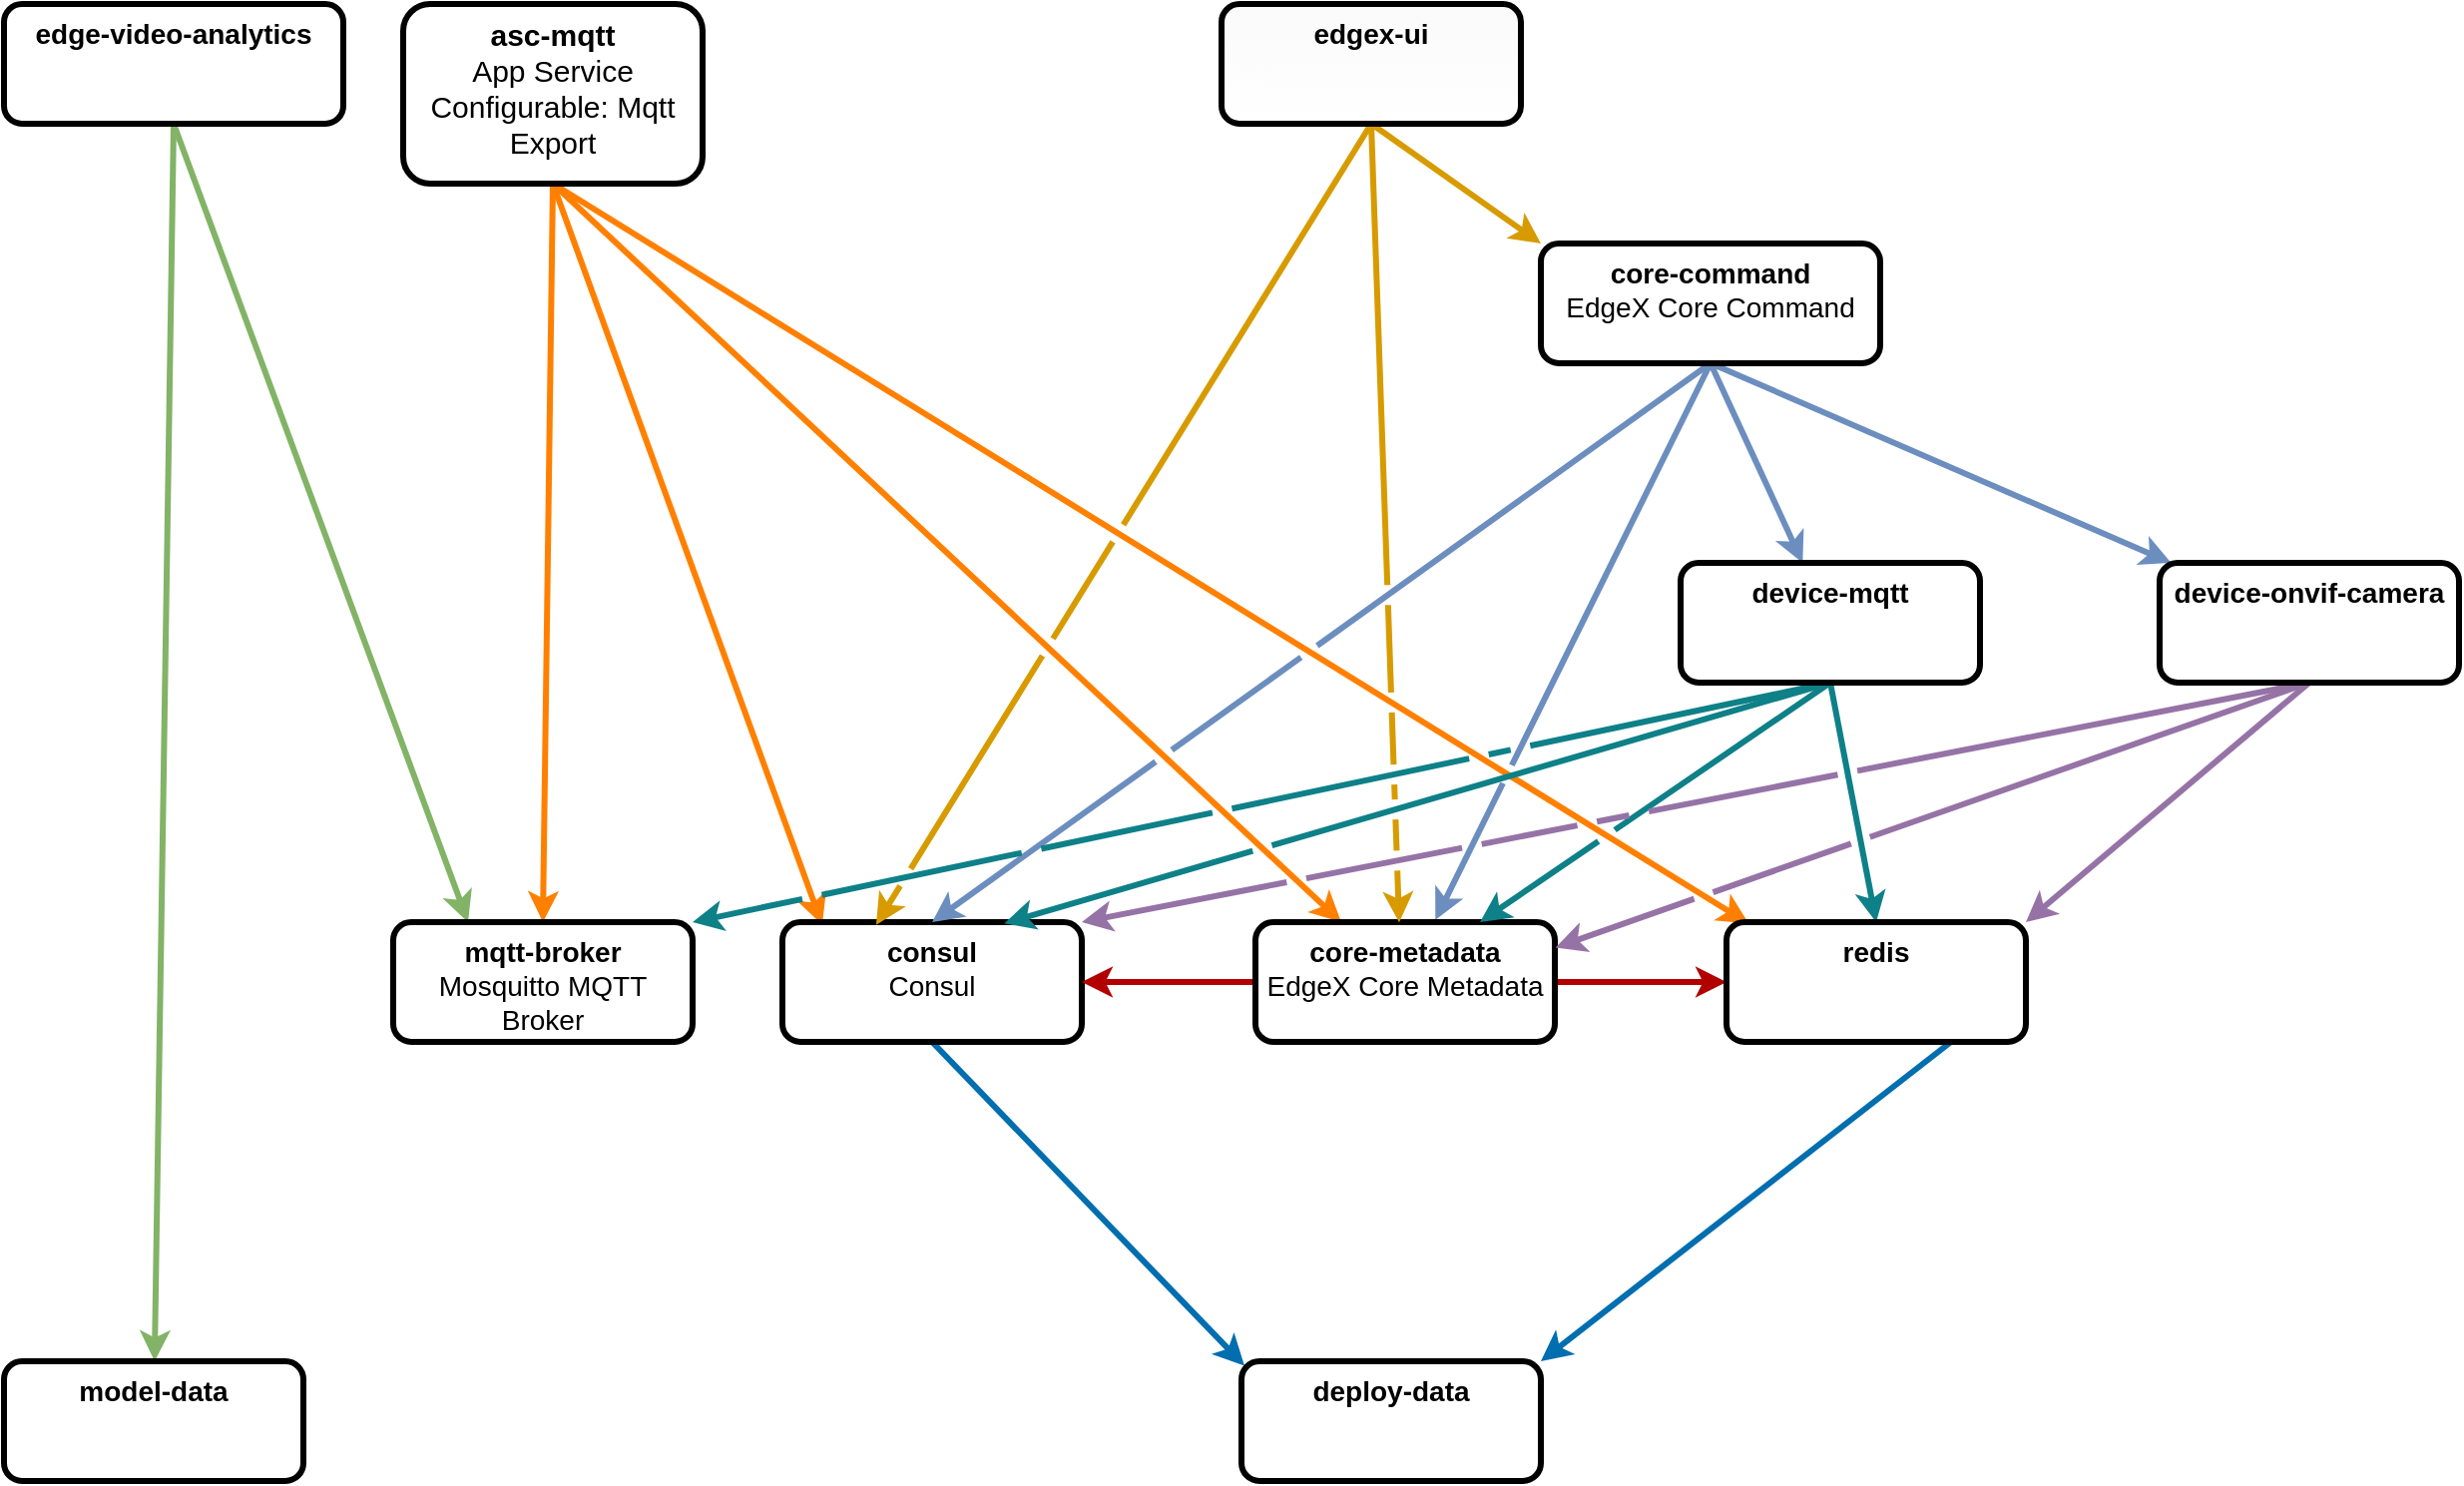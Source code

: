 <mxfile version="17.4.2" type="device"><diagram id="zXMRPiQN8fy4wP5nEs4_" name="Page-1"><mxGraphModel dx="2001" dy="1393" grid="1" gridSize="10" guides="1" tooltips="1" connect="1" arrows="1" fold="1" page="1" pageScale="1" pageWidth="850" pageHeight="1100" background="#FFFFFF" math="0" shadow="0"><root><mxCell id="0"/><mxCell id="1" parent="0"/><mxCell id="PRdjP3hBSlOqa_96X3yV-14" style="orthogonalLoop=1;jettySize=auto;html=1;exitX=0.5;exitY=1;exitDx=0;exitDy=0;entryX=0.133;entryY=0.022;entryDx=0;entryDy=0;fontSize=14;jumpStyle=gap;strokeWidth=3;fillColor=#fff2cc;strokeColor=#FF8000;entryPerimeter=0;" parent="1" source="PRdjP3hBSlOqa_96X3yV-1" target="PRdjP3hBSlOqa_96X3yV-5" edge="1"><mxGeometry relative="1" as="geometry"/></mxCell><mxCell id="PRdjP3hBSlOqa_96X3yV-15" style="orthogonalLoop=1;jettySize=auto;html=1;exitX=0.5;exitY=1;exitDx=0;exitDy=0;entryX=0.074;entryY=0.989;entryDx=0;entryDy=0;fontSize=14;jumpStyle=gap;strokeWidth=3;fillColor=#fff2cc;strokeColor=#FF8000;entryPerimeter=0;" parent="1" source="PRdjP3hBSlOqa_96X3yV-1" target="PRdjP3hBSlOqa_96X3yV-12" edge="1"><mxGeometry relative="1" as="geometry"/></mxCell><mxCell id="PRdjP3hBSlOqa_96X3yV-16" style="orthogonalLoop=1;jettySize=auto;html=1;exitX=0.5;exitY=1;exitDx=0;exitDy=0;fontSize=14;jumpStyle=gap;strokeWidth=3;fillColor=#fff2cc;strokeColor=#FF8000;" parent="1" source="PRdjP3hBSlOqa_96X3yV-1" target="PRdjP3hBSlOqa_96X3yV-7" edge="1"><mxGeometry relative="1" as="geometry"/></mxCell><mxCell id="PRdjP3hBSlOqa_96X3yV-17" style="orthogonalLoop=1;jettySize=auto;html=1;exitX=0.5;exitY=1;exitDx=0;exitDy=0;fontSize=14;jumpStyle=gap;strokeWidth=3;fillColor=#fff2cc;strokeColor=#FF8000;entryX=0.5;entryY=0;entryDx=0;entryDy=0;" parent="1" source="PRdjP3hBSlOqa_96X3yV-1" target="PRdjP3hBSlOqa_96X3yV-4" edge="1"><mxGeometry relative="1" as="geometry"/></mxCell><mxCell id="PRdjP3hBSlOqa_96X3yV-1" value="&lt;font style=&quot;font-size: 15px&quot;&gt;&lt;b&gt;asc-mqtt&lt;/b&gt;&lt;br&gt;App Service Configurable: Mqtt Export&lt;/font&gt;" style="whiteSpace=wrap;html=1;fontSize=14;verticalAlign=top;strokeWidth=3;rounded=1;" parent="1" vertex="1"><mxGeometry x="280" y="50" width="150" height="90" as="geometry"/></mxCell><mxCell id="PRdjP3hBSlOqa_96X3yV-32" style="jumpStyle=gap;orthogonalLoop=1;jettySize=auto;html=1;exitX=0.5;exitY=1;exitDx=0;exitDy=0;fontSize=14;fillColor=#d5e8d4;strokeColor=#82b366;strokeWidth=3;" parent="1" source="PRdjP3hBSlOqa_96X3yV-2" target="PRdjP3hBSlOqa_96X3yV-3" edge="1"><mxGeometry relative="1" as="geometry"/></mxCell><mxCell id="PRdjP3hBSlOqa_96X3yV-33" style="jumpStyle=gap;orthogonalLoop=1;jettySize=auto;html=1;exitX=0.5;exitY=1;exitDx=0;exitDy=0;fontSize=14;strokeWidth=3;fillColor=#d5e8d4;strokeColor=#82b366;entryX=0.25;entryY=0;entryDx=0;entryDy=0;" parent="1" source="PRdjP3hBSlOqa_96X3yV-2" target="PRdjP3hBSlOqa_96X3yV-4" edge="1"><mxGeometry relative="1" as="geometry"/></mxCell><mxCell id="PRdjP3hBSlOqa_96X3yV-2" value="&lt;b style=&quot;font-size: 14px;&quot;&gt;edge-video-analytics&lt;/b&gt;" style="whiteSpace=wrap;html=1;fontSize=14;verticalAlign=top;strokeWidth=3;rounded=1;" parent="1" vertex="1"><mxGeometry x="80" y="50" width="170" height="60" as="geometry"/></mxCell><mxCell id="PRdjP3hBSlOqa_96X3yV-3" value="&lt;b style=&quot;font-size: 14px;&quot;&gt;model-data&lt;/b&gt;" style="whiteSpace=wrap;html=1;fontSize=14;verticalAlign=top;strokeWidth=3;rounded=1;" parent="1" vertex="1"><mxGeometry x="80" y="730" width="150" height="60" as="geometry"/></mxCell><mxCell id="PRdjP3hBSlOqa_96X3yV-4" value="mqtt-broker&lt;br style=&quot;font-size: 14px;&quot;&gt;&lt;span style=&quot;font-weight: normal; font-size: 14px;&quot;&gt;Mosquitto MQTT Broker&lt;/span&gt;" style="whiteSpace=wrap;html=1;flipV=1;fontSize=14;verticalAlign=top;fontStyle=1;strokeWidth=3;rounded=1;" parent="1" vertex="1"><mxGeometry x="275" y="510" width="150" height="60" as="geometry"/></mxCell><mxCell id="PRdjP3hBSlOqa_96X3yV-18" style="jumpStyle=gap;orthogonalLoop=1;jettySize=auto;html=1;exitX=0.5;exitY=1;exitDx=0;exitDy=0;entryX=0.01;entryY=0.037;entryDx=0;entryDy=0;fontSize=14;strokeWidth=3;fillColor=#1ba1e2;strokeColor=#006EAF;entryPerimeter=0;" parent="1" source="PRdjP3hBSlOqa_96X3yV-5" target="PRdjP3hBSlOqa_96X3yV-8" edge="1"><mxGeometry relative="1" as="geometry"/></mxCell><mxCell id="PRdjP3hBSlOqa_96X3yV-5" value="&lt;b style=&quot;font-size: 14px;&quot;&gt;consul&lt;/b&gt;&lt;br style=&quot;font-size: 14px;&quot;&gt;Consul" style="whiteSpace=wrap;html=1;fontSize=14;verticalAlign=top;strokeWidth=3;rounded=1;" parent="1" vertex="1"><mxGeometry x="470" y="510" width="150" height="60" as="geometry"/></mxCell><mxCell id="PRdjP3hBSlOqa_96X3yV-19" style="jumpStyle=gap;orthogonalLoop=1;jettySize=auto;html=1;exitX=0.5;exitY=1;exitDx=0;exitDy=0;entryX=0.5;entryY=0;entryDx=0;entryDy=0;fontSize=14;strokeWidth=3;fillColor=#dae8fc;strokeColor=#6c8ebf;" parent="1" source="PRdjP3hBSlOqa_96X3yV-6" target="PRdjP3hBSlOqa_96X3yV-5" edge="1"><mxGeometry relative="1" as="geometry"/></mxCell><mxCell id="PRdjP3hBSlOqa_96X3yV-20" style="jumpStyle=gap;orthogonalLoop=1;jettySize=auto;html=1;exitX=0.5;exitY=1;exitDx=0;exitDy=0;fontSize=14;entryX=0.601;entryY=-0.019;entryDx=0;entryDy=0;strokeWidth=3;fillColor=#dae8fc;strokeColor=#6c8ebf;entryPerimeter=0;" parent="1" source="PRdjP3hBSlOqa_96X3yV-6" target="PRdjP3hBSlOqa_96X3yV-7" edge="1"><mxGeometry relative="1" as="geometry"/></mxCell><mxCell id="PRdjP3hBSlOqa_96X3yV-21" style="jumpStyle=gap;orthogonalLoop=1;jettySize=auto;html=1;exitX=0.5;exitY=1;exitDx=0;exitDy=0;fontSize=14;strokeWidth=3;fillColor=#dae8fc;strokeColor=#6c8ebf;" parent="1" source="PRdjP3hBSlOqa_96X3yV-6" target="PRdjP3hBSlOqa_96X3yV-9" edge="1"><mxGeometry relative="1" as="geometry"/></mxCell><mxCell id="PRdjP3hBSlOqa_96X3yV-22" style="jumpStyle=gap;orthogonalLoop=1;jettySize=auto;html=1;exitX=0.5;exitY=1;exitDx=0;exitDy=0;fontSize=14;strokeWidth=3;fillColor=#dae8fc;strokeColor=#6c8ebf;" parent="1" source="PRdjP3hBSlOqa_96X3yV-6" target="PRdjP3hBSlOqa_96X3yV-10" edge="1"><mxGeometry relative="1" as="geometry"/></mxCell><mxCell id="PRdjP3hBSlOqa_96X3yV-6" value="&lt;b style=&quot;font-size: 14px;&quot;&gt;core-command&lt;/b&gt;&lt;br style=&quot;font-size: 14px;&quot;&gt;EdgeX Core Command" style="whiteSpace=wrap;html=1;fontSize=14;verticalAlign=top;strokeWidth=3;rounded=1;" parent="1" vertex="1"><mxGeometry x="850" y="170" width="170" height="60" as="geometry"/></mxCell><mxCell id="PRdjP3hBSlOqa_96X3yV-23" style="jumpStyle=gap;orthogonalLoop=1;jettySize=auto;html=1;exitX=0;exitY=0.5;exitDx=0;exitDy=0;entryX=1;entryY=0.5;entryDx=0;entryDy=0;fontSize=14;strokeWidth=3;fillColor=#e51400;strokeColor=#B20000;" parent="1" source="PRdjP3hBSlOqa_96X3yV-7" target="PRdjP3hBSlOqa_96X3yV-5" edge="1"><mxGeometry relative="1" as="geometry"/></mxCell><mxCell id="PRdjP3hBSlOqa_96X3yV-24" style="jumpStyle=gap;orthogonalLoop=1;jettySize=auto;html=1;exitX=1;exitY=0.5;exitDx=0;exitDy=0;fontSize=14;entryX=0;entryY=0.5;entryDx=0;entryDy=0;strokeWidth=3;fillColor=#e51400;strokeColor=#B20000;" parent="1" source="PRdjP3hBSlOqa_96X3yV-7" target="PRdjP3hBSlOqa_96X3yV-12" edge="1"><mxGeometry relative="1" as="geometry"/></mxCell><mxCell id="PRdjP3hBSlOqa_96X3yV-7" value="&lt;b style=&quot;font-size: 14px;&quot;&gt;core-metadata&lt;/b&gt;&lt;br style=&quot;font-size: 14px;&quot;&gt;EdgeX Core Metadata" style="whiteSpace=wrap;html=1;fontSize=14;verticalAlign=top;strokeWidth=3;rounded=1;" parent="1" vertex="1"><mxGeometry x="707" y="510" width="150" height="60" as="geometry"/></mxCell><mxCell id="PRdjP3hBSlOqa_96X3yV-8" value="&lt;b style=&quot;font-size: 14px;&quot;&gt;deploy-data&lt;/b&gt;" style="whiteSpace=wrap;html=1;fontSize=14;verticalAlign=top;strokeWidth=3;rounded=1;" parent="1" vertex="1"><mxGeometry x="700" y="730" width="150" height="60" as="geometry"/></mxCell><mxCell id="PRdjP3hBSlOqa_96X3yV-25" style="jumpStyle=gap;orthogonalLoop=1;jettySize=auto;html=1;exitX=0.5;exitY=1;exitDx=0;exitDy=0;fontSize=14;strokeWidth=3;fillColor=#b0e3e6;strokeColor=#0e8088;entryX=1;entryY=0;entryDx=0;entryDy=0;" parent="1" source="PRdjP3hBSlOqa_96X3yV-9" target="PRdjP3hBSlOqa_96X3yV-4" edge="1"><mxGeometry relative="1" as="geometry"><mxPoint x="350" y="510" as="targetPoint"/></mxGeometry></mxCell><mxCell id="PRdjP3hBSlOqa_96X3yV-26" style="jumpStyle=gap;orthogonalLoop=1;jettySize=auto;html=1;exitX=0.5;exitY=1;exitDx=0;exitDy=0;entryX=0.75;entryY=0;entryDx=0;entryDy=0;fontSize=14;strokeWidth=3;fillColor=#b0e3e6;strokeColor=#0e8088;" parent="1" source="PRdjP3hBSlOqa_96X3yV-9" target="PRdjP3hBSlOqa_96X3yV-7" edge="1"><mxGeometry relative="1" as="geometry"/></mxCell><mxCell id="PRdjP3hBSlOqa_96X3yV-27" style="jumpStyle=gap;orthogonalLoop=1;jettySize=auto;html=1;exitX=0.5;exitY=1;exitDx=0;exitDy=0;entryX=0.5;entryY=0;entryDx=0;entryDy=0;fontSize=14;strokeWidth=3;fillColor=#b0e3e6;strokeColor=#0e8088;" parent="1" source="PRdjP3hBSlOqa_96X3yV-9" target="PRdjP3hBSlOqa_96X3yV-12" edge="1"><mxGeometry relative="1" as="geometry"/></mxCell><mxCell id="PRdjP3hBSlOqa_96X3yV-28" style="jumpStyle=gap;orthogonalLoop=1;jettySize=auto;html=1;exitX=0.5;exitY=1;exitDx=0;exitDy=0;entryX=0.741;entryY=0.011;entryDx=0;entryDy=0;fontSize=14;strokeWidth=3;fillColor=#b0e3e6;strokeColor=#0e8088;entryPerimeter=0;" parent="1" source="PRdjP3hBSlOqa_96X3yV-9" target="PRdjP3hBSlOqa_96X3yV-5" edge="1"><mxGeometry relative="1" as="geometry"/></mxCell><mxCell id="PRdjP3hBSlOqa_96X3yV-9" value="&lt;b style=&quot;font-size: 14px;&quot;&gt;device-mqtt&lt;/b&gt;" style="whiteSpace=wrap;html=1;fontSize=14;verticalAlign=top;strokeWidth=3;rounded=1;" parent="1" vertex="1"><mxGeometry x="920" y="330" width="150" height="60" as="geometry"/></mxCell><mxCell id="PRdjP3hBSlOqa_96X3yV-29" style="jumpStyle=gap;orthogonalLoop=1;jettySize=auto;html=1;exitX=0.5;exitY=1;exitDx=0;exitDy=0;entryX=1;entryY=0;entryDx=0;entryDy=0;fontSize=14;strokeWidth=3;fillColor=#e1d5e7;strokeColor=#9673a6;" parent="1" source="PRdjP3hBSlOqa_96X3yV-10" target="PRdjP3hBSlOqa_96X3yV-12" edge="1"><mxGeometry relative="1" as="geometry"/></mxCell><mxCell id="PRdjP3hBSlOqa_96X3yV-30" style="jumpStyle=gap;orthogonalLoop=1;jettySize=auto;html=1;exitX=0.5;exitY=1;exitDx=0;exitDy=0;fontSize=14;strokeWidth=3;fillColor=#e1d5e7;strokeColor=#9673a6;entryX=1;entryY=0;entryDx=0;entryDy=0;" parent="1" source="PRdjP3hBSlOqa_96X3yV-10" target="PRdjP3hBSlOqa_96X3yV-5" edge="1"><mxGeometry relative="1" as="geometry"><mxPoint x="550" y="510" as="targetPoint"/></mxGeometry></mxCell><mxCell id="PRdjP3hBSlOqa_96X3yV-31" style="jumpStyle=gap;orthogonalLoop=1;jettySize=auto;html=1;exitX=0.5;exitY=1;exitDx=0;exitDy=0;entryX=1.002;entryY=0.213;entryDx=0;entryDy=0;entryPerimeter=0;fontSize=14;strokeWidth=3;fillColor=#e1d5e7;strokeColor=#9673a6;" parent="1" source="PRdjP3hBSlOqa_96X3yV-10" target="PRdjP3hBSlOqa_96X3yV-7" edge="1"><mxGeometry relative="1" as="geometry"/></mxCell><mxCell id="PRdjP3hBSlOqa_96X3yV-10" value="&lt;b style=&quot;font-size: 14px;&quot;&gt;device-onvif-camera&lt;/b&gt;" style="whiteSpace=wrap;html=1;fontSize=14;verticalAlign=top;strokeWidth=3;rounded=1;" parent="1" vertex="1"><mxGeometry x="1160" y="330" width="150" height="60" as="geometry"/></mxCell><mxCell id="PRdjP3hBSlOqa_96X3yV-34" style="edgeStyle=none;jumpStyle=gap;orthogonalLoop=1;jettySize=auto;html=1;exitX=0.5;exitY=1;exitDx=0;exitDy=0;entryX=0.48;entryY=0.002;entryDx=0;entryDy=0;fontSize=14;strokeWidth=3;fillColor=#ffe6cc;strokeColor=#d79b00;entryPerimeter=0;" parent="1" source="PRdjP3hBSlOqa_96X3yV-11" target="PRdjP3hBSlOqa_96X3yV-7" edge="1"><mxGeometry relative="1" as="geometry"/></mxCell><mxCell id="PRdjP3hBSlOqa_96X3yV-35" style="edgeStyle=none;jumpStyle=gap;orthogonalLoop=1;jettySize=auto;html=1;exitX=0.5;exitY=1;exitDx=0;exitDy=0;fontSize=14;strokeWidth=3;fillColor=#ffe6cc;strokeColor=#d79b00;entryX=0;entryY=0;entryDx=0;entryDy=0;" parent="1" source="PRdjP3hBSlOqa_96X3yV-11" target="PRdjP3hBSlOqa_96X3yV-6" edge="1"><mxGeometry relative="1" as="geometry"/></mxCell><mxCell id="PRdjP3hBSlOqa_96X3yV-36" style="edgeStyle=none;jumpStyle=gap;orthogonalLoop=1;jettySize=auto;html=1;exitX=0.5;exitY=1;exitDx=0;exitDy=0;fontSize=14;strokeWidth=3;fillColor=#ffe6cc;strokeColor=#d79b00;entryX=0.313;entryY=0.022;entryDx=0;entryDy=0;entryPerimeter=0;" parent="1" source="PRdjP3hBSlOqa_96X3yV-11" target="PRdjP3hBSlOqa_96X3yV-5" edge="1"><mxGeometry relative="1" as="geometry"/></mxCell><mxCell id="PRdjP3hBSlOqa_96X3yV-11" value="&lt;b style=&quot;font-size: 14px;&quot;&gt;edgex-ui&lt;/b&gt;" style="whiteSpace=wrap;html=1;fontSize=14;verticalAlign=top;strokeWidth=3;fillColor=default;gradientColor=#FAFAFA;gradientDirection=north;rounded=1;" parent="1" vertex="1"><mxGeometry x="690" y="50" width="150" height="60" as="geometry"/></mxCell><mxCell id="PRdjP3hBSlOqa_96X3yV-37" style="edgeStyle=none;jumpStyle=gap;orthogonalLoop=1;jettySize=auto;html=1;exitX=0.75;exitY=1;exitDx=0;exitDy=0;entryX=1;entryY=0;entryDx=0;entryDy=0;fontSize=14;strokeWidth=3;fillColor=#1ba1e2;strokeColor=#006EAF;" parent="1" source="PRdjP3hBSlOqa_96X3yV-12" target="PRdjP3hBSlOqa_96X3yV-8" edge="1"><mxGeometry relative="1" as="geometry"/></mxCell><mxCell id="PRdjP3hBSlOqa_96X3yV-12" value="&lt;b style=&quot;font-size: 14px;&quot;&gt;redis&lt;/b&gt;" style="whiteSpace=wrap;html=1;flipV=1;fontSize=14;verticalAlign=top;strokeWidth=3;rounded=1;" parent="1" vertex="1"><mxGeometry x="943" y="510" width="150" height="60" as="geometry"/></mxCell></root></mxGraphModel></diagram></mxfile>